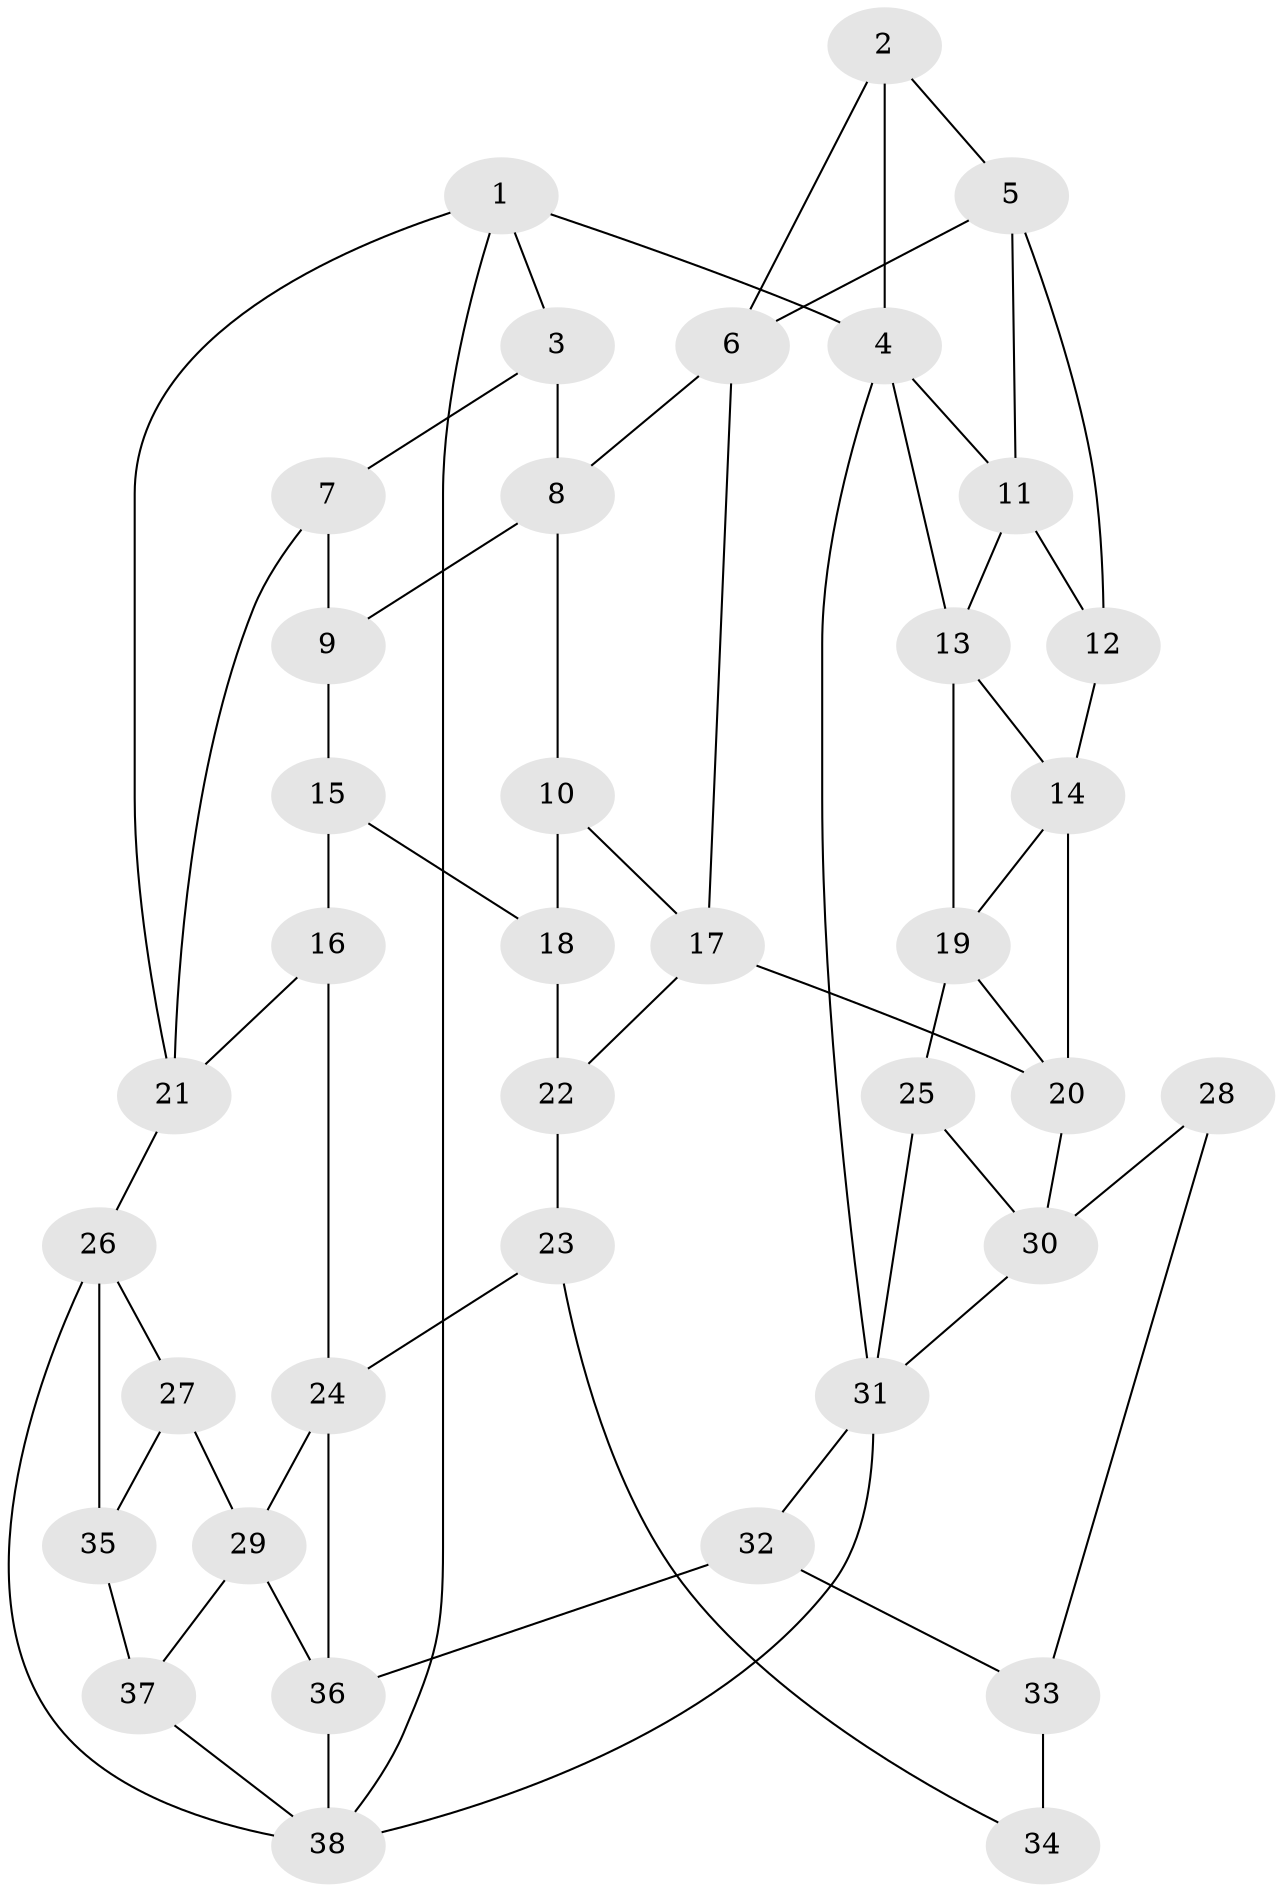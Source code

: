 // original degree distribution, {3: 0.02631578947368421, 6: 0.2894736842105263, 5: 0.3684210526315789, 4: 0.3157894736842105}
// Generated by graph-tools (version 1.1) at 2025/03/03/09/25 03:03:27]
// undirected, 38 vertices, 67 edges
graph export_dot {
graph [start="1"]
  node [color=gray90,style=filled];
  1;
  2;
  3;
  4;
  5;
  6;
  7;
  8;
  9;
  10;
  11;
  12;
  13;
  14;
  15;
  16;
  17;
  18;
  19;
  20;
  21;
  22;
  23;
  24;
  25;
  26;
  27;
  28;
  29;
  30;
  31;
  32;
  33;
  34;
  35;
  36;
  37;
  38;
  1 -- 3 [weight=1.0];
  1 -- 4 [weight=1.0];
  1 -- 21 [weight=1.0];
  1 -- 38 [weight=1.0];
  2 -- 4 [weight=1.0];
  2 -- 5 [weight=1.0];
  2 -- 6 [weight=1.0];
  3 -- 7 [weight=1.0];
  3 -- 8 [weight=1.0];
  4 -- 11 [weight=1.0];
  4 -- 13 [weight=1.0];
  4 -- 31 [weight=1.0];
  5 -- 6 [weight=1.0];
  5 -- 11 [weight=1.0];
  5 -- 12 [weight=1.0];
  6 -- 8 [weight=1.0];
  6 -- 17 [weight=1.0];
  7 -- 9 [weight=1.0];
  7 -- 21 [weight=1.0];
  8 -- 9 [weight=1.0];
  8 -- 10 [weight=1.0];
  9 -- 15 [weight=2.0];
  10 -- 17 [weight=1.0];
  10 -- 18 [weight=1.0];
  11 -- 12 [weight=1.0];
  11 -- 13 [weight=1.0];
  12 -- 14 [weight=1.0];
  13 -- 14 [weight=1.0];
  13 -- 19 [weight=1.0];
  14 -- 19 [weight=1.0];
  14 -- 20 [weight=1.0];
  15 -- 16 [weight=1.0];
  15 -- 18 [weight=1.0];
  16 -- 21 [weight=1.0];
  16 -- 24 [weight=1.0];
  17 -- 20 [weight=1.0];
  17 -- 22 [weight=1.0];
  18 -- 22 [weight=2.0];
  19 -- 20 [weight=1.0];
  19 -- 25 [weight=1.0];
  20 -- 30 [weight=1.0];
  21 -- 26 [weight=1.0];
  22 -- 23 [weight=1.0];
  23 -- 24 [weight=1.0];
  23 -- 34 [weight=1.0];
  24 -- 29 [weight=1.0];
  24 -- 36 [weight=1.0];
  25 -- 30 [weight=1.0];
  25 -- 31 [weight=1.0];
  26 -- 27 [weight=1.0];
  26 -- 35 [weight=1.0];
  26 -- 38 [weight=1.0];
  27 -- 29 [weight=1.0];
  27 -- 35 [weight=1.0];
  28 -- 30 [weight=1.0];
  28 -- 33 [weight=2.0];
  29 -- 36 [weight=1.0];
  29 -- 37 [weight=1.0];
  30 -- 31 [weight=1.0];
  31 -- 32 [weight=1.0];
  31 -- 38 [weight=1.0];
  32 -- 33 [weight=1.0];
  32 -- 36 [weight=1.0];
  33 -- 34 [weight=3.0];
  35 -- 37 [weight=2.0];
  36 -- 38 [weight=1.0];
  37 -- 38 [weight=1.0];
}
